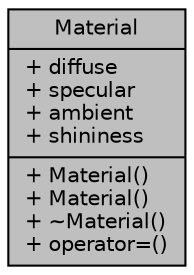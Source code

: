 digraph "Material"
{
 // LATEX_PDF_SIZE
  edge [fontname="Helvetica",fontsize="10",labelfontname="Helvetica",labelfontsize="10"];
  node [fontname="Helvetica",fontsize="10",shape=record];
  Node1 [label="{Material\n|+ diffuse\l+ specular\l+ ambient\l+ shininess\l|+ Material()\l+ Material()\l+ ~Material()\l+ operator=()\l}",height=0.2,width=0.4,color="black", fillcolor="grey75", style="filled", fontcolor="black",tooltip=" "];
}
